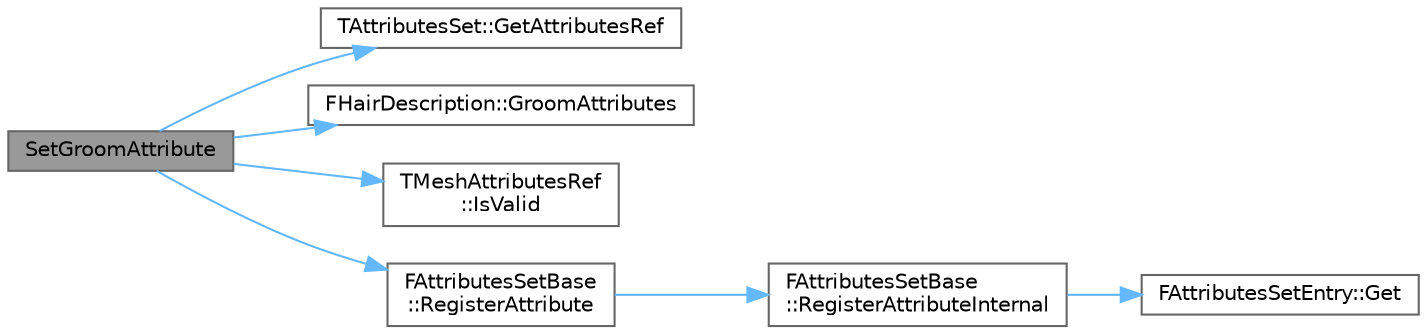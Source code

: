 digraph "SetGroomAttribute"
{
 // INTERACTIVE_SVG=YES
 // LATEX_PDF_SIZE
  bgcolor="transparent";
  edge [fontname=Helvetica,fontsize=10,labelfontname=Helvetica,labelfontsize=10];
  node [fontname=Helvetica,fontsize=10,shape=box,height=0.2,width=0.4];
  rankdir="LR";
  Node1 [id="Node000001",label="SetGroomAttribute",height=0.2,width=0.4,color="gray40", fillcolor="grey60", style="filled", fontcolor="black",tooltip=" "];
  Node1 -> Node2 [id="edge1_Node000001_Node000002",color="steelblue1",style="solid",tooltip=" "];
  Node2 [id="Node000002",label="TAttributesSet::GetAttributesRef",height=0.2,width=0.4,color="grey40", fillcolor="white", style="filled",URL="$df/dc5/classTAttributesSet.html#a5f201fb8ce1a848f9ec72b0608d664b6",tooltip="Get an attribute array with the given type and name."];
  Node1 -> Node3 [id="edge2_Node000001_Node000003",color="steelblue1",style="solid",tooltip=" "];
  Node3 [id="Node000003",label="FHairDescription::GroomAttributes",height=0.2,width=0.4,color="grey40", fillcolor="white", style="filled",URL="$dd/d21/classFHairDescription.html#a2fceee795051f49a1cec312f3c88093c",tooltip=" "];
  Node1 -> Node4 [id="edge3_Node000001_Node000004",color="steelblue1",style="solid",tooltip=" "];
  Node4 [id="Node000004",label="TMeshAttributesRef\l::IsValid",height=0.2,width=0.4,color="grey40", fillcolor="white", style="filled",URL="$d8/dd7/classTMeshAttributesRef.html#ae5e4616975a468ea25c50c0b5299ca78",tooltip="Return whether the reference is valid or not."];
  Node1 -> Node5 [id="edge4_Node000001_Node000005",color="steelblue1",style="solid",tooltip=" "];
  Node5 [id="Node000005",label="FAttributesSetBase\l::RegisterAttribute",height=0.2,width=0.4,color="grey40", fillcolor="white", style="filled",URL="$d7/dd3/classFAttributesSetBase.html#a1353e4245aa8177f976fea95a3742806",tooltip="Register a new simple attribute."];
  Node5 -> Node6 [id="edge5_Node000005_Node000006",color="steelblue1",style="solid",tooltip=" "];
  Node6 [id="Node000006",label="FAttributesSetBase\l::RegisterAttributeInternal",height=0.2,width=0.4,color="grey40", fillcolor="white", style="filled",URL="$d7/dd3/classFAttributesSetBase.html#a80df3b01999e235be39d69f09bfad849",tooltip="Register a new attribute name with the given type (must be a member of the AttributeTypes tuple)."];
  Node6 -> Node7 [id="edge6_Node000006_Node000007",color="steelblue1",style="solid",tooltip=" "];
  Node7 [id="Node000007",label="FAttributesSetEntry::Get",height=0.2,width=0.4,color="grey40", fillcolor="white", style="filled",URL="$db/dde/classFAttributesSetEntry.html#ad5644ef54b751ed49cf87aeaaafb3b46",tooltip="Transparent access through the TUniquePtr."];
}

